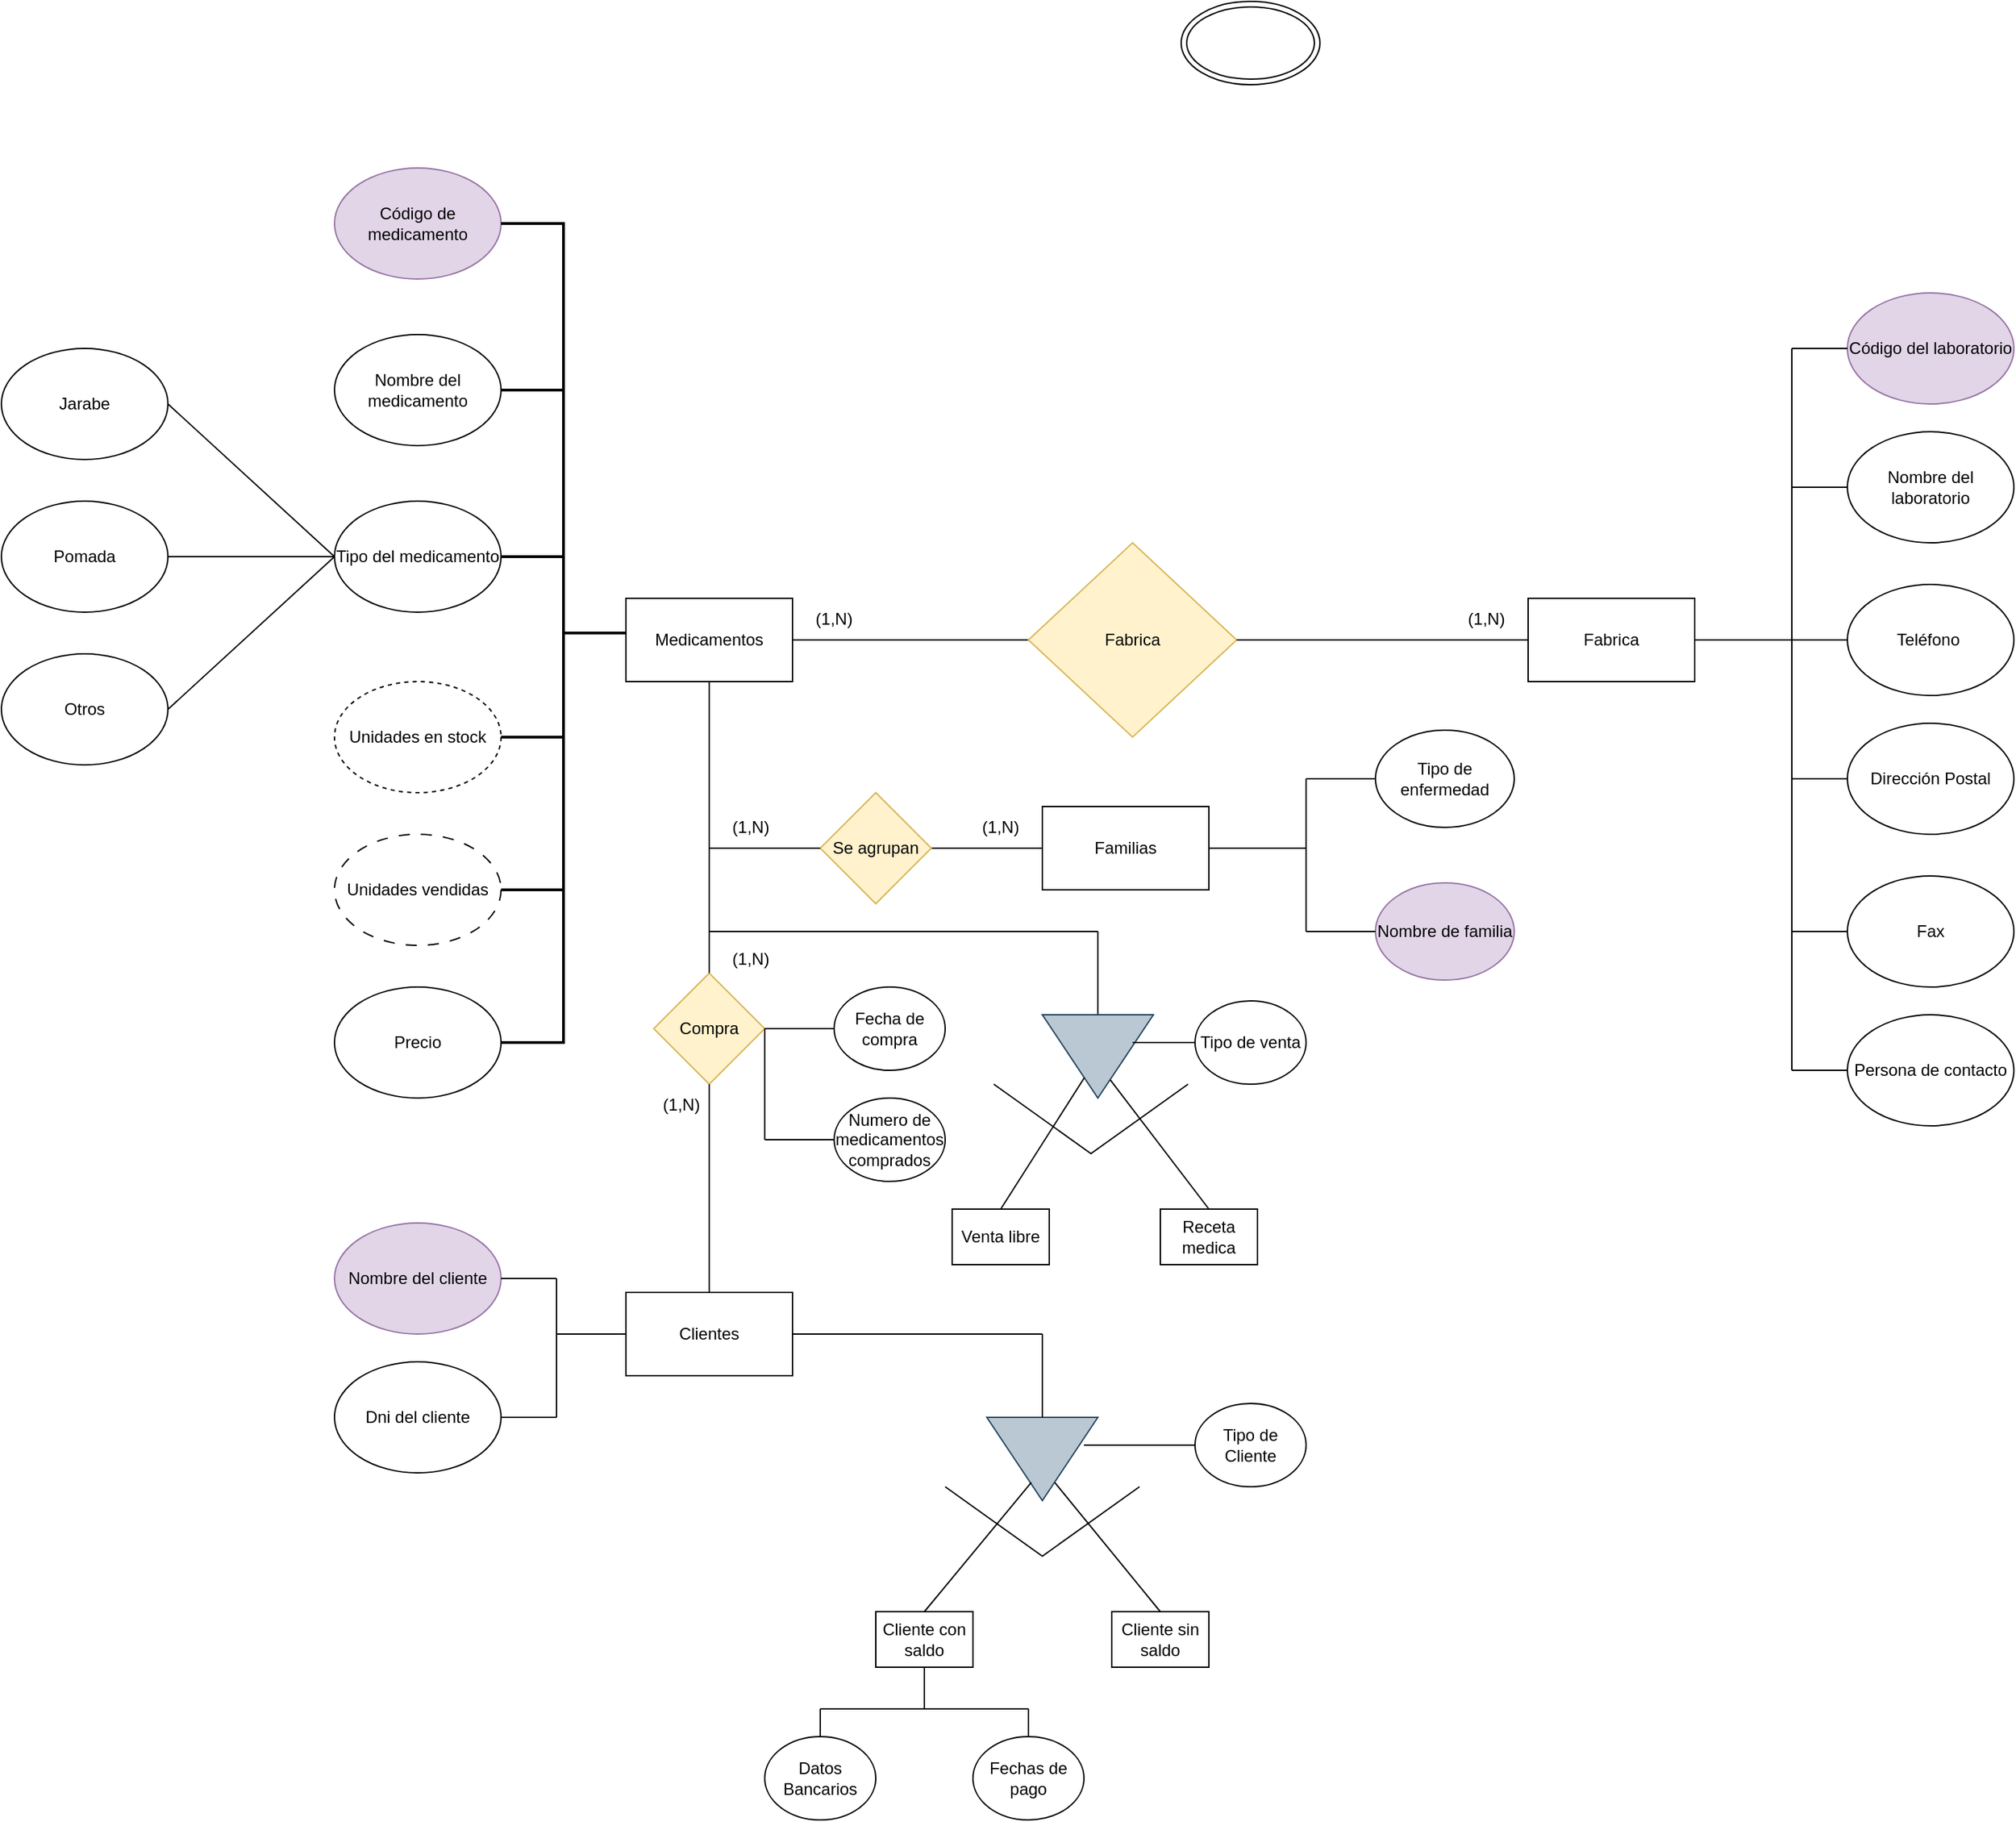 <mxfile version="24.7.17">
  <diagram name="Página-1" id="2iP7uI-8HYH1rPYJdEYY">
    <mxGraphModel dx="2967" dy="1447" grid="1" gridSize="10" guides="1" tooltips="1" connect="1" arrows="1" fold="1" page="1" pageScale="1" pageWidth="2339" pageHeight="3300" math="0" shadow="0">
      <root>
        <mxCell id="0" />
        <mxCell id="1" parent="0" />
        <mxCell id="E_2snRqy3ZzRnRTIPqlY-1" value="Medicamentos" style="rounded=0;whiteSpace=wrap;html=1;" vertex="1" parent="1">
          <mxGeometry x="880" y="680" width="120" height="60" as="geometry" />
        </mxCell>
        <mxCell id="E_2snRqy3ZzRnRTIPqlY-2" value="Código de medicamento" style="ellipse;whiteSpace=wrap;html=1;fillColor=#e1d5e7;strokeColor=#9673a6;" vertex="1" parent="1">
          <mxGeometry x="670" y="370" width="120" height="80" as="geometry" />
        </mxCell>
        <mxCell id="E_2snRqy3ZzRnRTIPqlY-3" value="Nombre del medicamento" style="ellipse;whiteSpace=wrap;html=1;" vertex="1" parent="1">
          <mxGeometry x="670" y="490" width="120" height="80" as="geometry" />
        </mxCell>
        <mxCell id="E_2snRqy3ZzRnRTIPqlY-4" value="Tipo del medicamento" style="ellipse;whiteSpace=wrap;html=1;" vertex="1" parent="1">
          <mxGeometry x="670" y="610" width="120" height="80" as="geometry" />
        </mxCell>
        <mxCell id="E_2snRqy3ZzRnRTIPqlY-5" value="Unidades en stock" style="ellipse;whiteSpace=wrap;html=1;dashed=1;" vertex="1" parent="1">
          <mxGeometry x="670" y="740" width="120" height="80" as="geometry" />
        </mxCell>
        <mxCell id="E_2snRqy3ZzRnRTIPqlY-6" value="Unidades vendidas" style="ellipse;whiteSpace=wrap;html=1;dashed=1;dashPattern=8 8;" vertex="1" parent="1">
          <mxGeometry x="670" y="850" width="120" height="80" as="geometry" />
        </mxCell>
        <mxCell id="E_2snRqy3ZzRnRTIPqlY-7" value="Precio" style="ellipse;whiteSpace=wrap;html=1;" vertex="1" parent="1">
          <mxGeometry x="670" y="960" width="120" height="80" as="geometry" />
        </mxCell>
        <mxCell id="E_2snRqy3ZzRnRTIPqlY-8" value="" style="ellipse;shape=doubleEllipse;whiteSpace=wrap;html=1;" vertex="1" parent="1">
          <mxGeometry x="1280" y="250" width="100" height="60" as="geometry" />
        </mxCell>
        <mxCell id="E_2snRqy3ZzRnRTIPqlY-10" value="" style="strokeWidth=2;html=1;shape=mxgraph.flowchart.annotation_2;align=left;labelPosition=right;pointerEvents=1;rotation=-180;" vertex="1" parent="1">
          <mxGeometry x="790" y="410" width="90" height="590" as="geometry" />
        </mxCell>
        <mxCell id="E_2snRqy3ZzRnRTIPqlY-15" value="" style="line;strokeWidth=2;html=1;" vertex="1" parent="1">
          <mxGeometry x="790" y="885" width="45" height="10" as="geometry" />
        </mxCell>
        <mxCell id="E_2snRqy3ZzRnRTIPqlY-20" value="" style="line;strokeWidth=2;html=1;" vertex="1" parent="1">
          <mxGeometry x="790" y="775" width="45" height="10" as="geometry" />
        </mxCell>
        <mxCell id="E_2snRqy3ZzRnRTIPqlY-21" value="" style="line;strokeWidth=2;html=1;" vertex="1" parent="1">
          <mxGeometry x="790" y="645" width="45" height="10" as="geometry" />
        </mxCell>
        <mxCell id="E_2snRqy3ZzRnRTIPqlY-22" value="" style="line;strokeWidth=2;html=1;" vertex="1" parent="1">
          <mxGeometry x="790" y="525" width="45" height="10" as="geometry" />
        </mxCell>
        <mxCell id="E_2snRqy3ZzRnRTIPqlY-23" value="Familias" style="rounded=0;whiteSpace=wrap;html=1;" vertex="1" parent="1">
          <mxGeometry x="1180" y="830" width="120" height="60" as="geometry" />
        </mxCell>
        <mxCell id="E_2snRqy3ZzRnRTIPqlY-25" value="" style="endArrow=none;html=1;rounded=0;exitX=1;exitY=0.5;exitDx=0;exitDy=0;entryX=0;entryY=0.5;entryDx=0;entryDy=0;" edge="1" parent="1" source="E_2snRqy3ZzRnRTIPqlY-1" target="E_2snRqy3ZzRnRTIPqlY-29">
          <mxGeometry width="50" height="50" relative="1" as="geometry">
            <mxPoint x="1220" y="770" as="sourcePoint" />
            <mxPoint x="1200" y="710" as="targetPoint" />
          </mxGeometry>
        </mxCell>
        <mxCell id="E_2snRqy3ZzRnRTIPqlY-27" value="" style="endArrow=none;html=1;rounded=0;exitX=0;exitY=0.5;exitDx=0;exitDy=0;entryX=1;entryY=0.5;entryDx=0;entryDy=0;" edge="1" parent="1" source="E_2snRqy3ZzRnRTIPqlY-23" target="E_2snRqy3ZzRnRTIPqlY-33">
          <mxGeometry width="50" height="50" relative="1" as="geometry">
            <mxPoint x="1220" y="770" as="sourcePoint" />
            <mxPoint x="940" y="440" as="targetPoint" />
          </mxGeometry>
        </mxCell>
        <mxCell id="E_2snRqy3ZzRnRTIPqlY-29" value="Fabrica" style="rhombus;whiteSpace=wrap;html=1;fillColor=#fff2cc;strokeColor=#d6b656;" vertex="1" parent="1">
          <mxGeometry x="1170" y="640" width="150" height="140" as="geometry" />
        </mxCell>
        <mxCell id="E_2snRqy3ZzRnRTIPqlY-30" value="" style="endArrow=none;html=1;rounded=0;exitX=1;exitY=0.5;exitDx=0;exitDy=0;" edge="1" parent="1" source="E_2snRqy3ZzRnRTIPqlY-29">
          <mxGeometry width="50" height="50" relative="1" as="geometry">
            <mxPoint x="1220" y="770" as="sourcePoint" />
            <mxPoint x="1530" y="710" as="targetPoint" />
          </mxGeometry>
        </mxCell>
        <mxCell id="E_2snRqy3ZzRnRTIPqlY-32" value="Compra" style="rhombus;whiteSpace=wrap;html=1;fillColor=#fff2cc;strokeColor=#d6b656;" vertex="1" parent="1">
          <mxGeometry x="900" y="950" width="80" height="80" as="geometry" />
        </mxCell>
        <mxCell id="E_2snRqy3ZzRnRTIPqlY-33" value="Se agrupan" style="rhombus;whiteSpace=wrap;html=1;fillColor=#fff2cc;strokeColor=#d6b656;" vertex="1" parent="1">
          <mxGeometry x="1020" y="820" width="80" height="80" as="geometry" />
        </mxCell>
        <mxCell id="E_2snRqy3ZzRnRTIPqlY-37" value="Fabrica" style="rounded=0;whiteSpace=wrap;html=1;" vertex="1" parent="1">
          <mxGeometry x="1530" y="680" width="120" height="60" as="geometry" />
        </mxCell>
        <mxCell id="E_2snRqy3ZzRnRTIPqlY-38" value="" style="endArrow=none;html=1;rounded=0;exitX=0;exitY=0.5;exitDx=0;exitDy=0;" edge="1" parent="1" source="E_2snRqy3ZzRnRTIPqlY-33">
          <mxGeometry width="50" height="50" relative="1" as="geometry">
            <mxPoint x="1220" y="770" as="sourcePoint" />
            <mxPoint x="940" y="860" as="targetPoint" />
          </mxGeometry>
        </mxCell>
        <mxCell id="E_2snRqy3ZzRnRTIPqlY-39" value="" style="endArrow=none;html=1;rounded=0;exitX=0.5;exitY=1;exitDx=0;exitDy=0;" edge="1" parent="1" source="E_2snRqy3ZzRnRTIPqlY-1">
          <mxGeometry width="50" height="50" relative="1" as="geometry">
            <mxPoint x="1220" y="770" as="sourcePoint" />
            <mxPoint x="940" y="860" as="targetPoint" />
          </mxGeometry>
        </mxCell>
        <mxCell id="E_2snRqy3ZzRnRTIPqlY-40" value="" style="endArrow=none;html=1;rounded=0;entryX=0.5;entryY=0;entryDx=0;entryDy=0;" edge="1" parent="1" target="E_2snRqy3ZzRnRTIPqlY-32">
          <mxGeometry width="50" height="50" relative="1" as="geometry">
            <mxPoint x="940" y="860" as="sourcePoint" />
            <mxPoint x="1270" y="720" as="targetPoint" />
          </mxGeometry>
        </mxCell>
        <mxCell id="E_2snRqy3ZzRnRTIPqlY-41" value="(1,N)" style="text;html=1;align=center;verticalAlign=middle;whiteSpace=wrap;rounded=0;" vertex="1" parent="1">
          <mxGeometry x="1000" y="680" width="60" height="30" as="geometry" />
        </mxCell>
        <mxCell id="E_2snRqy3ZzRnRTIPqlY-42" value="(1,N)" style="text;html=1;align=center;verticalAlign=middle;whiteSpace=wrap;rounded=0;" vertex="1" parent="1">
          <mxGeometry x="1470" y="680" width="60" height="30" as="geometry" />
        </mxCell>
        <mxCell id="E_2snRqy3ZzRnRTIPqlY-43" value="Tipo de enfermedad" style="ellipse;whiteSpace=wrap;html=1;" vertex="1" parent="1">
          <mxGeometry x="1420" y="775" width="100" height="70" as="geometry" />
        </mxCell>
        <mxCell id="E_2snRqy3ZzRnRTIPqlY-44" value="Nombre de familia" style="ellipse;whiteSpace=wrap;html=1;fillColor=#e1d5e7;strokeColor=#9673a6;" vertex="1" parent="1">
          <mxGeometry x="1420" y="885" width="100" height="70" as="geometry" />
        </mxCell>
        <mxCell id="E_2snRqy3ZzRnRTIPqlY-45" value="" style="endArrow=none;html=1;rounded=0;" edge="1" parent="1">
          <mxGeometry width="50" height="50" relative="1" as="geometry">
            <mxPoint x="1370" y="860" as="sourcePoint" />
            <mxPoint x="1370" y="810" as="targetPoint" />
          </mxGeometry>
        </mxCell>
        <mxCell id="E_2snRqy3ZzRnRTIPqlY-47" value="" style="endArrow=none;html=1;rounded=0;exitX=1;exitY=0.5;exitDx=0;exitDy=0;" edge="1" parent="1" source="E_2snRqy3ZzRnRTIPqlY-23">
          <mxGeometry width="50" height="50" relative="1" as="geometry">
            <mxPoint x="1220" y="770" as="sourcePoint" />
            <mxPoint x="1370" y="860" as="targetPoint" />
          </mxGeometry>
        </mxCell>
        <mxCell id="E_2snRqy3ZzRnRTIPqlY-48" value="" style="endArrow=none;html=1;rounded=0;entryX=0;entryY=0.5;entryDx=0;entryDy=0;" edge="1" parent="1" target="E_2snRqy3ZzRnRTIPqlY-43">
          <mxGeometry width="50" height="50" relative="1" as="geometry">
            <mxPoint x="1370" y="810" as="sourcePoint" />
            <mxPoint x="1270" y="720" as="targetPoint" />
          </mxGeometry>
        </mxCell>
        <mxCell id="E_2snRqy3ZzRnRTIPqlY-50" value="" style="endArrow=none;html=1;rounded=0;" edge="1" parent="1">
          <mxGeometry width="50" height="50" relative="1" as="geometry">
            <mxPoint x="1370" y="920" as="sourcePoint" />
            <mxPoint x="1370" y="860" as="targetPoint" />
          </mxGeometry>
        </mxCell>
        <mxCell id="E_2snRqy3ZzRnRTIPqlY-51" value="" style="endArrow=none;html=1;rounded=0;entryX=0;entryY=0.5;entryDx=0;entryDy=0;" edge="1" parent="1" target="E_2snRqy3ZzRnRTIPqlY-44">
          <mxGeometry width="50" height="50" relative="1" as="geometry">
            <mxPoint x="1370" y="920" as="sourcePoint" />
            <mxPoint x="1380" y="870" as="targetPoint" />
          </mxGeometry>
        </mxCell>
        <mxCell id="E_2snRqy3ZzRnRTIPqlY-52" value="(1,N)" style="text;html=1;align=center;verticalAlign=middle;whiteSpace=wrap;rounded=0;" vertex="1" parent="1">
          <mxGeometry x="940" y="830" width="60" height="30" as="geometry" />
        </mxCell>
        <mxCell id="E_2snRqy3ZzRnRTIPqlY-54" value="(1,N)" style="text;html=1;align=center;verticalAlign=middle;whiteSpace=wrap;rounded=0;" vertex="1" parent="1">
          <mxGeometry x="1120" y="830" width="60" height="30" as="geometry" />
        </mxCell>
        <mxCell id="E_2snRqy3ZzRnRTIPqlY-56" value="Clientes" style="rounded=0;whiteSpace=wrap;html=1;" vertex="1" parent="1">
          <mxGeometry x="880" y="1180" width="120" height="60" as="geometry" />
        </mxCell>
        <mxCell id="E_2snRqy3ZzRnRTIPqlY-57" value="" style="endArrow=none;html=1;rounded=0;exitX=0.5;exitY=1;exitDx=0;exitDy=0;entryX=0.5;entryY=0;entryDx=0;entryDy=0;" edge="1" parent="1" source="E_2snRqy3ZzRnRTIPqlY-32" target="E_2snRqy3ZzRnRTIPqlY-56">
          <mxGeometry width="50" height="50" relative="1" as="geometry">
            <mxPoint x="1220" y="1170" as="sourcePoint" />
            <mxPoint x="1270" y="1120" as="targetPoint" />
          </mxGeometry>
        </mxCell>
        <mxCell id="E_2snRqy3ZzRnRTIPqlY-58" value="(1,N)" style="text;html=1;align=center;verticalAlign=middle;whiteSpace=wrap;rounded=0;" vertex="1" parent="1">
          <mxGeometry x="940" y="925" width="60" height="30" as="geometry" />
        </mxCell>
        <mxCell id="E_2snRqy3ZzRnRTIPqlY-59" value="(1,N)" style="text;html=1;align=center;verticalAlign=middle;whiteSpace=wrap;rounded=0;" vertex="1" parent="1">
          <mxGeometry x="890" y="1030" width="60" height="30" as="geometry" />
        </mxCell>
        <mxCell id="E_2snRqy3ZzRnRTIPqlY-60" value="Nombre del cliente" style="ellipse;whiteSpace=wrap;html=1;fillColor=#e1d5e7;strokeColor=#9673a6;" vertex="1" parent="1">
          <mxGeometry x="670" y="1130" width="120" height="80" as="geometry" />
        </mxCell>
        <mxCell id="E_2snRqy3ZzRnRTIPqlY-63" value="" style="endArrow=none;html=1;rounded=0;entryX=1;entryY=0.5;entryDx=0;entryDy=0;" edge="1" parent="1" target="E_2snRqy3ZzRnRTIPqlY-60">
          <mxGeometry width="50" height="50" relative="1" as="geometry">
            <mxPoint x="830" y="1170" as="sourcePoint" />
            <mxPoint x="1390" y="830" as="targetPoint" />
          </mxGeometry>
        </mxCell>
        <mxCell id="E_2snRqy3ZzRnRTIPqlY-64" value="" style="endArrow=none;html=1;rounded=0;exitX=0;exitY=0.5;exitDx=0;exitDy=0;" edge="1" parent="1" source="E_2snRqy3ZzRnRTIPqlY-56">
          <mxGeometry width="50" height="50" relative="1" as="geometry">
            <mxPoint x="1390" y="940" as="sourcePoint" />
            <mxPoint x="830" y="1210" as="targetPoint" />
          </mxGeometry>
        </mxCell>
        <mxCell id="E_2snRqy3ZzRnRTIPqlY-65" value="" style="endArrow=none;html=1;rounded=0;" edge="1" parent="1">
          <mxGeometry width="50" height="50" relative="1" as="geometry">
            <mxPoint x="830" y="1210" as="sourcePoint" />
            <mxPoint x="830" y="1270" as="targetPoint" />
          </mxGeometry>
        </mxCell>
        <mxCell id="E_2snRqy3ZzRnRTIPqlY-66" value="" style="endArrow=none;html=1;rounded=0;" edge="1" parent="1">
          <mxGeometry width="50" height="50" relative="1" as="geometry">
            <mxPoint x="830" y="1210" as="sourcePoint" />
            <mxPoint x="830" y="1170" as="targetPoint" />
          </mxGeometry>
        </mxCell>
        <mxCell id="E_2snRqy3ZzRnRTIPqlY-68" value="" style="endArrow=none;html=1;rounded=0;" edge="1" parent="1">
          <mxGeometry width="50" height="50" relative="1" as="geometry">
            <mxPoint x="830" y="1270" as="sourcePoint" />
            <mxPoint x="790" y="1270" as="targetPoint" />
          </mxGeometry>
        </mxCell>
        <mxCell id="E_2snRqy3ZzRnRTIPqlY-69" value="Dni del cliente" style="ellipse;whiteSpace=wrap;html=1;" vertex="1" parent="1">
          <mxGeometry x="670" y="1230" width="120" height="80" as="geometry" />
        </mxCell>
        <mxCell id="E_2snRqy3ZzRnRTIPqlY-71" value="" style="endArrow=none;html=1;rounded=0;" edge="1" parent="1">
          <mxGeometry width="50" height="50" relative="1" as="geometry">
            <mxPoint x="940" y="920" as="sourcePoint" />
            <mxPoint x="1220" y="920" as="targetPoint" />
          </mxGeometry>
        </mxCell>
        <mxCell id="E_2snRqy3ZzRnRTIPqlY-72" value="" style="endArrow=none;html=1;rounded=0;entryX=0;entryY=0.5;entryDx=0;entryDy=0;" edge="1" parent="1" target="E_2snRqy3ZzRnRTIPqlY-73">
          <mxGeometry width="50" height="50" relative="1" as="geometry">
            <mxPoint x="1220" y="920" as="sourcePoint" />
            <mxPoint x="1253.333" y="980" as="targetPoint" />
          </mxGeometry>
        </mxCell>
        <mxCell id="E_2snRqy3ZzRnRTIPqlY-73" value="" style="triangle;whiteSpace=wrap;html=1;rotation=90;fillColor=#bac8d3;strokeColor=#23445d;" vertex="1" parent="1">
          <mxGeometry x="1190" y="970" width="60" height="80" as="geometry" />
        </mxCell>
        <mxCell id="E_2snRqy3ZzRnRTIPqlY-74" value="" style="endArrow=none;html=1;rounded=0;" edge="1" parent="1">
          <mxGeometry width="50" height="50" relative="1" as="geometry">
            <mxPoint x="1245" y="1000" as="sourcePoint" />
            <mxPoint x="1325" y="1000" as="targetPoint" />
          </mxGeometry>
        </mxCell>
        <mxCell id="E_2snRqy3ZzRnRTIPqlY-75" value="Tipo de venta" style="ellipse;whiteSpace=wrap;html=1;" vertex="1" parent="1">
          <mxGeometry x="1290" y="970" width="80" height="60" as="geometry" />
        </mxCell>
        <mxCell id="E_2snRqy3ZzRnRTIPqlY-78" value="" style="endArrow=none;html=1;rounded=0;" edge="1" parent="1">
          <mxGeometry width="50" height="50" relative="1" as="geometry">
            <mxPoint x="1145" y="1030" as="sourcePoint" />
            <mxPoint x="1285" y="1030" as="targetPoint" />
            <Array as="points">
              <mxPoint x="1215" y="1080" />
            </Array>
          </mxGeometry>
        </mxCell>
        <mxCell id="E_2snRqy3ZzRnRTIPqlY-79" value="Venta libre" style="rounded=0;whiteSpace=wrap;html=1;" vertex="1" parent="1">
          <mxGeometry x="1115" y="1120" width="70" height="40" as="geometry" />
        </mxCell>
        <mxCell id="E_2snRqy3ZzRnRTIPqlY-81" value="Receta medica" style="rounded=0;whiteSpace=wrap;html=1;" vertex="1" parent="1">
          <mxGeometry x="1265" y="1120" width="70" height="40" as="geometry" />
        </mxCell>
        <mxCell id="E_2snRqy3ZzRnRTIPqlY-82" value="" style="endArrow=none;html=1;rounded=0;entryX=0.5;entryY=0;entryDx=0;entryDy=0;exitX=0.783;exitY=0.388;exitDx=0;exitDy=0;exitPerimeter=0;" edge="1" parent="1" source="E_2snRqy3ZzRnRTIPqlY-73" target="E_2snRqy3ZzRnRTIPqlY-81">
          <mxGeometry width="50" height="50" relative="1" as="geometry">
            <mxPoint x="1225" y="1030" as="sourcePoint" />
            <mxPoint x="1295" y="950" as="targetPoint" />
          </mxGeometry>
        </mxCell>
        <mxCell id="E_2snRqy3ZzRnRTIPqlY-83" value="" style="endArrow=none;html=1;rounded=0;entryX=0.5;entryY=0;entryDx=0;entryDy=0;" edge="1" parent="1" source="E_2snRqy3ZzRnRTIPqlY-73" target="E_2snRqy3ZzRnRTIPqlY-79">
          <mxGeometry width="50" height="50" relative="1" as="geometry">
            <mxPoint x="1205" y="1030" as="sourcePoint" />
            <mxPoint x="1130" y="1120" as="targetPoint" />
          </mxGeometry>
        </mxCell>
        <mxCell id="E_2snRqy3ZzRnRTIPqlY-84" value="" style="endArrow=none;html=1;rounded=0;exitX=1;exitY=0.5;exitDx=0;exitDy=0;" edge="1" parent="1" source="E_2snRqy3ZzRnRTIPqlY-56">
          <mxGeometry width="50" height="50" relative="1" as="geometry">
            <mxPoint x="1210" y="1400" as="sourcePoint" />
            <mxPoint x="1180" y="1210" as="targetPoint" />
          </mxGeometry>
        </mxCell>
        <mxCell id="E_2snRqy3ZzRnRTIPqlY-102" value="" style="triangle;whiteSpace=wrap;html=1;rotation=90;fillColor=#bac8d3;strokeColor=#23445d;" vertex="1" parent="1">
          <mxGeometry x="1150" y="1260" width="60" height="80" as="geometry" />
        </mxCell>
        <mxCell id="E_2snRqy3ZzRnRTIPqlY-103" value="" style="endArrow=none;html=1;rounded=0;" edge="1" parent="1" target="E_2snRqy3ZzRnRTIPqlY-104">
          <mxGeometry width="50" height="50" relative="1" as="geometry">
            <mxPoint x="1210" y="1290" as="sourcePoint" />
            <mxPoint x="1280" y="1290" as="targetPoint" />
          </mxGeometry>
        </mxCell>
        <mxCell id="E_2snRqy3ZzRnRTIPqlY-104" value="Tipo de Cliente" style="ellipse;whiteSpace=wrap;html=1;" vertex="1" parent="1">
          <mxGeometry x="1290" y="1260" width="80" height="60" as="geometry" />
        </mxCell>
        <mxCell id="E_2snRqy3ZzRnRTIPqlY-105" value="" style="endArrow=none;html=1;rounded=0;" edge="1" parent="1">
          <mxGeometry width="50" height="50" relative="1" as="geometry">
            <mxPoint x="1110" y="1320" as="sourcePoint" />
            <mxPoint x="1250" y="1320" as="targetPoint" />
            <Array as="points">
              <mxPoint x="1180" y="1370" />
            </Array>
          </mxGeometry>
        </mxCell>
        <mxCell id="E_2snRqy3ZzRnRTIPqlY-106" value="Cliente con saldo" style="rounded=0;whiteSpace=wrap;html=1;" vertex="1" parent="1">
          <mxGeometry x="1060" y="1410" width="70" height="40" as="geometry" />
        </mxCell>
        <mxCell id="E_2snRqy3ZzRnRTIPqlY-107" value="Cliente sin saldo" style="rounded=0;whiteSpace=wrap;html=1;" vertex="1" parent="1">
          <mxGeometry x="1230" y="1410" width="70" height="40" as="geometry" />
        </mxCell>
        <mxCell id="E_2snRqy3ZzRnRTIPqlY-108" value="" style="endArrow=none;html=1;rounded=0;entryX=0.5;entryY=0;entryDx=0;entryDy=0;exitX=0.783;exitY=0.388;exitDx=0;exitDy=0;exitPerimeter=0;" edge="1" parent="1" source="E_2snRqy3ZzRnRTIPqlY-102" target="E_2snRqy3ZzRnRTIPqlY-107">
          <mxGeometry width="50" height="50" relative="1" as="geometry">
            <mxPoint x="1190" y="1320" as="sourcePoint" />
            <mxPoint x="1260" y="1240" as="targetPoint" />
          </mxGeometry>
        </mxCell>
        <mxCell id="E_2snRqy3ZzRnRTIPqlY-109" value="" style="endArrow=none;html=1;rounded=0;entryX=0.5;entryY=0;entryDx=0;entryDy=0;exitX=0.783;exitY=0.6;exitDx=0;exitDy=0;exitPerimeter=0;" edge="1" parent="1" source="E_2snRqy3ZzRnRTIPqlY-102" target="E_2snRqy3ZzRnRTIPqlY-106">
          <mxGeometry width="50" height="50" relative="1" as="geometry">
            <mxPoint x="1170" y="1320" as="sourcePoint" />
            <mxPoint x="1260" y="1240" as="targetPoint" />
          </mxGeometry>
        </mxCell>
        <mxCell id="E_2snRqy3ZzRnRTIPqlY-110" value="" style="endArrow=none;html=1;rounded=0;exitX=0;exitY=0.5;exitDx=0;exitDy=0;" edge="1" parent="1" source="E_2snRqy3ZzRnRTIPqlY-102">
          <mxGeometry width="50" height="50" relative="1" as="geometry">
            <mxPoint x="1210" y="1330" as="sourcePoint" />
            <mxPoint x="1180" y="1210" as="targetPoint" />
          </mxGeometry>
        </mxCell>
        <mxCell id="E_2snRqy3ZzRnRTIPqlY-112" value="Datos Bancarios" style="ellipse;whiteSpace=wrap;html=1;" vertex="1" parent="1">
          <mxGeometry x="980" y="1500" width="80" height="60" as="geometry" />
        </mxCell>
        <mxCell id="E_2snRqy3ZzRnRTIPqlY-113" value="Fechas de pago" style="ellipse;whiteSpace=wrap;html=1;" vertex="1" parent="1">
          <mxGeometry x="1130" y="1500" width="80" height="60" as="geometry" />
        </mxCell>
        <mxCell id="E_2snRqy3ZzRnRTIPqlY-114" value="" style="endArrow=none;html=1;rounded=0;exitX=0.5;exitY=1;exitDx=0;exitDy=0;" edge="1" parent="1" source="E_2snRqy3ZzRnRTIPqlY-106">
          <mxGeometry width="50" height="50" relative="1" as="geometry">
            <mxPoint x="1220" y="1330" as="sourcePoint" />
            <mxPoint x="1095" y="1480" as="targetPoint" />
          </mxGeometry>
        </mxCell>
        <mxCell id="E_2snRqy3ZzRnRTIPqlY-115" value="" style="endArrow=none;html=1;rounded=0;" edge="1" parent="1">
          <mxGeometry width="50" height="50" relative="1" as="geometry">
            <mxPoint x="1020" y="1480" as="sourcePoint" />
            <mxPoint x="1170" y="1480" as="targetPoint" />
          </mxGeometry>
        </mxCell>
        <mxCell id="E_2snRqy3ZzRnRTIPqlY-116" value="" style="endArrow=none;html=1;rounded=0;entryX=0.5;entryY=0;entryDx=0;entryDy=0;" edge="1" parent="1" target="E_2snRqy3ZzRnRTIPqlY-112">
          <mxGeometry width="50" height="50" relative="1" as="geometry">
            <mxPoint x="1020" y="1480" as="sourcePoint" />
            <mxPoint x="1115" y="1500" as="targetPoint" />
          </mxGeometry>
        </mxCell>
        <mxCell id="E_2snRqy3ZzRnRTIPqlY-117" value="" style="endArrow=none;html=1;rounded=0;entryX=0.5;entryY=0;entryDx=0;entryDy=0;" edge="1" parent="1" target="E_2snRqy3ZzRnRTIPqlY-113">
          <mxGeometry width="50" height="50" relative="1" as="geometry">
            <mxPoint x="1170" y="1480" as="sourcePoint" />
            <mxPoint x="1125" y="1510" as="targetPoint" />
          </mxGeometry>
        </mxCell>
        <mxCell id="E_2snRqy3ZzRnRTIPqlY-120" value="Código del laboratorio" style="ellipse;whiteSpace=wrap;html=1;fillColor=#e1d5e7;strokeColor=#9673a6;" vertex="1" parent="1">
          <mxGeometry x="1760" y="460" width="120" height="80" as="geometry" />
        </mxCell>
        <mxCell id="E_2snRqy3ZzRnRTIPqlY-121" value="Nombre del laboratorio" style="ellipse;whiteSpace=wrap;html=1;" vertex="1" parent="1">
          <mxGeometry x="1760" y="560" width="120" height="80" as="geometry" />
        </mxCell>
        <mxCell id="E_2snRqy3ZzRnRTIPqlY-122" value="Teléfono&lt;span style=&quot;color: rgba(0, 0, 0, 0); font-family: monospace; font-size: 0px; text-align: start; text-wrap: nowrap;&quot;&gt;%3CmxGraphModel%3E%3Croot%3E%3CmxCell%20id%3D%220%22%2F%3E%3CmxCell%20id%3D%221%22%20parent%3D%220%22%2F%3E%3CmxCell%20id%3D%222%22%20value%3D%22C%C3%B3digo%20del%20laboratorio%22%20style%3D%22ellipse%3BwhiteSpace%3Dwrap%3Bhtml%3D1%3B%22%20vertex%3D%221%22%20parent%3D%221%22%3E%3CmxGeometry%20x%3D%221760%22%20y%3D%22445%22%20width%3D%22120%22%20height%3D%2280%22%20as%3D%22geometry%22%2F%3E%3C%2FmxCell%3E%3C%2Froot%3E%3C%2FmxGraphModel%3E&lt;/span&gt;&amp;nbsp;" style="ellipse;whiteSpace=wrap;html=1;" vertex="1" parent="1">
          <mxGeometry x="1760" y="670" width="120" height="80" as="geometry" />
        </mxCell>
        <mxCell id="E_2snRqy3ZzRnRTIPqlY-123" value="Dirección Postal" style="ellipse;whiteSpace=wrap;html=1;" vertex="1" parent="1">
          <mxGeometry x="1760" y="770" width="120" height="80" as="geometry" />
        </mxCell>
        <mxCell id="E_2snRqy3ZzRnRTIPqlY-124" value="Fax" style="ellipse;whiteSpace=wrap;html=1;" vertex="1" parent="1">
          <mxGeometry x="1760" y="880" width="120" height="80" as="geometry" />
        </mxCell>
        <mxCell id="E_2snRqy3ZzRnRTIPqlY-125" value="Persona de contacto" style="ellipse;whiteSpace=wrap;html=1;" vertex="1" parent="1">
          <mxGeometry x="1760" y="980" width="120" height="80" as="geometry" />
        </mxCell>
        <mxCell id="E_2snRqy3ZzRnRTIPqlY-126" value="" style="endArrow=none;html=1;rounded=0;" edge="1" parent="1">
          <mxGeometry width="50" height="50" relative="1" as="geometry">
            <mxPoint x="1720" y="710" as="sourcePoint" />
            <mxPoint x="1720" y="500" as="targetPoint" />
          </mxGeometry>
        </mxCell>
        <mxCell id="E_2snRqy3ZzRnRTIPqlY-128" value="" style="endArrow=none;html=1;rounded=0;entryX=1;entryY=0.5;entryDx=0;entryDy=0;" edge="1" parent="1" target="E_2snRqy3ZzRnRTIPqlY-37">
          <mxGeometry width="50" height="50" relative="1" as="geometry">
            <mxPoint x="1720" y="710" as="sourcePoint" />
            <mxPoint x="1260" y="680" as="targetPoint" />
          </mxGeometry>
        </mxCell>
        <mxCell id="E_2snRqy3ZzRnRTIPqlY-129" value="" style="endArrow=none;html=1;rounded=0;" edge="1" parent="1">
          <mxGeometry width="50" height="50" relative="1" as="geometry">
            <mxPoint x="1720" y="1020" as="sourcePoint" />
            <mxPoint x="1720" y="710" as="targetPoint" />
          </mxGeometry>
        </mxCell>
        <mxCell id="E_2snRqy3ZzRnRTIPqlY-130" value="" style="endArrow=none;html=1;rounded=0;entryX=0;entryY=0.5;entryDx=0;entryDy=0;" edge="1" parent="1" target="E_2snRqy3ZzRnRTIPqlY-125">
          <mxGeometry width="50" height="50" relative="1" as="geometry">
            <mxPoint x="1720" y="1020" as="sourcePoint" />
            <mxPoint x="1740" y="520" as="targetPoint" />
          </mxGeometry>
        </mxCell>
        <mxCell id="E_2snRqy3ZzRnRTIPqlY-131" value="" style="endArrow=none;html=1;rounded=0;exitX=0;exitY=0.5;exitDx=0;exitDy=0;" edge="1" parent="1" source="E_2snRqy3ZzRnRTIPqlY-124">
          <mxGeometry width="50" height="50" relative="1" as="geometry">
            <mxPoint x="1750" y="740" as="sourcePoint" />
            <mxPoint x="1720" y="920" as="targetPoint" />
          </mxGeometry>
        </mxCell>
        <mxCell id="E_2snRqy3ZzRnRTIPqlY-132" value="" style="endArrow=none;html=1;rounded=0;exitX=0;exitY=0.5;exitDx=0;exitDy=0;" edge="1" parent="1" source="E_2snRqy3ZzRnRTIPqlY-123">
          <mxGeometry width="50" height="50" relative="1" as="geometry">
            <mxPoint x="1760" y="750" as="sourcePoint" />
            <mxPoint x="1720" y="810" as="targetPoint" />
          </mxGeometry>
        </mxCell>
        <mxCell id="E_2snRqy3ZzRnRTIPqlY-133" value="" style="endArrow=none;html=1;rounded=0;exitX=0;exitY=0.5;exitDx=0;exitDy=0;" edge="1" parent="1" source="E_2snRqy3ZzRnRTIPqlY-122">
          <mxGeometry width="50" height="50" relative="1" as="geometry">
            <mxPoint x="1770" y="760" as="sourcePoint" />
            <mxPoint x="1720" y="710" as="targetPoint" />
          </mxGeometry>
        </mxCell>
        <mxCell id="E_2snRqy3ZzRnRTIPqlY-134" value="" style="endArrow=none;html=1;rounded=0;entryX=0;entryY=0.5;entryDx=0;entryDy=0;" edge="1" parent="1" target="E_2snRqy3ZzRnRTIPqlY-121">
          <mxGeometry width="50" height="50" relative="1" as="geometry">
            <mxPoint x="1720" y="600" as="sourcePoint" />
            <mxPoint x="1780" y="560" as="targetPoint" />
          </mxGeometry>
        </mxCell>
        <mxCell id="E_2snRqy3ZzRnRTIPqlY-135" value="" style="endArrow=none;html=1;rounded=0;entryX=0;entryY=0.5;entryDx=0;entryDy=0;" edge="1" parent="1" target="E_2snRqy3ZzRnRTIPqlY-120">
          <mxGeometry width="50" height="50" relative="1" as="geometry">
            <mxPoint x="1720" y="500" as="sourcePoint" />
            <mxPoint x="1790" y="570" as="targetPoint" />
          </mxGeometry>
        </mxCell>
        <mxCell id="E_2snRqy3ZzRnRTIPqlY-137" value="Jarabe" style="ellipse;whiteSpace=wrap;html=1;" vertex="1" parent="1">
          <mxGeometry x="430" y="500" width="120" height="80" as="geometry" />
        </mxCell>
        <mxCell id="E_2snRqy3ZzRnRTIPqlY-138" value="Pomada" style="ellipse;whiteSpace=wrap;html=1;" vertex="1" parent="1">
          <mxGeometry x="430" y="610" width="120" height="80" as="geometry" />
        </mxCell>
        <mxCell id="E_2snRqy3ZzRnRTIPqlY-139" value="Otros" style="ellipse;whiteSpace=wrap;html=1;" vertex="1" parent="1">
          <mxGeometry x="430" y="720" width="120" height="80" as="geometry" />
        </mxCell>
        <mxCell id="E_2snRqy3ZzRnRTIPqlY-140" value="" style="endArrow=none;html=1;rounded=0;exitX=1;exitY=0.5;exitDx=0;exitDy=0;entryX=0;entryY=0.5;entryDx=0;entryDy=0;" edge="1" parent="1" source="E_2snRqy3ZzRnRTIPqlY-139" target="E_2snRqy3ZzRnRTIPqlY-4">
          <mxGeometry width="50" height="50" relative="1" as="geometry">
            <mxPoint x="670" y="730" as="sourcePoint" />
            <mxPoint x="720" y="680" as="targetPoint" />
          </mxGeometry>
        </mxCell>
        <mxCell id="E_2snRqy3ZzRnRTIPqlY-141" value="" style="endArrow=none;html=1;rounded=0;exitX=1;exitY=0.5;exitDx=0;exitDy=0;" edge="1" parent="1" source="E_2snRqy3ZzRnRTIPqlY-138">
          <mxGeometry width="50" height="50" relative="1" as="geometry">
            <mxPoint x="560" y="770" as="sourcePoint" />
            <mxPoint x="670" y="650" as="targetPoint" />
          </mxGeometry>
        </mxCell>
        <mxCell id="E_2snRqy3ZzRnRTIPqlY-142" value="" style="endArrow=none;html=1;rounded=0;exitX=1;exitY=0.5;exitDx=0;exitDy=0;" edge="1" parent="1" source="E_2snRqy3ZzRnRTIPqlY-137">
          <mxGeometry width="50" height="50" relative="1" as="geometry">
            <mxPoint x="570" y="780" as="sourcePoint" />
            <mxPoint x="670" y="650" as="targetPoint" />
          </mxGeometry>
        </mxCell>
        <mxCell id="E_2snRqy3ZzRnRTIPqlY-143" value="Fecha de compra" style="ellipse;whiteSpace=wrap;html=1;" vertex="1" parent="1">
          <mxGeometry x="1030" y="960" width="80" height="60" as="geometry" />
        </mxCell>
        <mxCell id="E_2snRqy3ZzRnRTIPqlY-144" value="Numero de medicamentos comprados" style="ellipse;whiteSpace=wrap;html=1;" vertex="1" parent="1">
          <mxGeometry x="1030" y="1040" width="80" height="60" as="geometry" />
        </mxCell>
        <mxCell id="E_2snRqy3ZzRnRTIPqlY-145" value="" style="endArrow=none;html=1;rounded=0;exitX=1;exitY=0.5;exitDx=0;exitDy=0;entryX=0;entryY=0.5;entryDx=0;entryDy=0;" edge="1" parent="1" source="E_2snRqy3ZzRnRTIPqlY-32" target="E_2snRqy3ZzRnRTIPqlY-143">
          <mxGeometry width="50" height="50" relative="1" as="geometry">
            <mxPoint x="1020" y="830" as="sourcePoint" />
            <mxPoint x="1070" y="780" as="targetPoint" />
          </mxGeometry>
        </mxCell>
        <mxCell id="E_2snRqy3ZzRnRTIPqlY-146" value="" style="endArrow=none;html=1;rounded=0;exitX=1;exitY=0.5;exitDx=0;exitDy=0;" edge="1" parent="1" source="E_2snRqy3ZzRnRTIPqlY-32">
          <mxGeometry width="50" height="50" relative="1" as="geometry">
            <mxPoint x="990" y="1000" as="sourcePoint" />
            <mxPoint x="980" y="1070" as="targetPoint" />
          </mxGeometry>
        </mxCell>
        <mxCell id="E_2snRqy3ZzRnRTIPqlY-147" value="" style="endArrow=none;html=1;rounded=0;exitX=0;exitY=0.5;exitDx=0;exitDy=0;" edge="1" parent="1" source="E_2snRqy3ZzRnRTIPqlY-144">
          <mxGeometry width="50" height="50" relative="1" as="geometry">
            <mxPoint x="990" y="1000" as="sourcePoint" />
            <mxPoint x="980" y="1070" as="targetPoint" />
          </mxGeometry>
        </mxCell>
      </root>
    </mxGraphModel>
  </diagram>
</mxfile>
